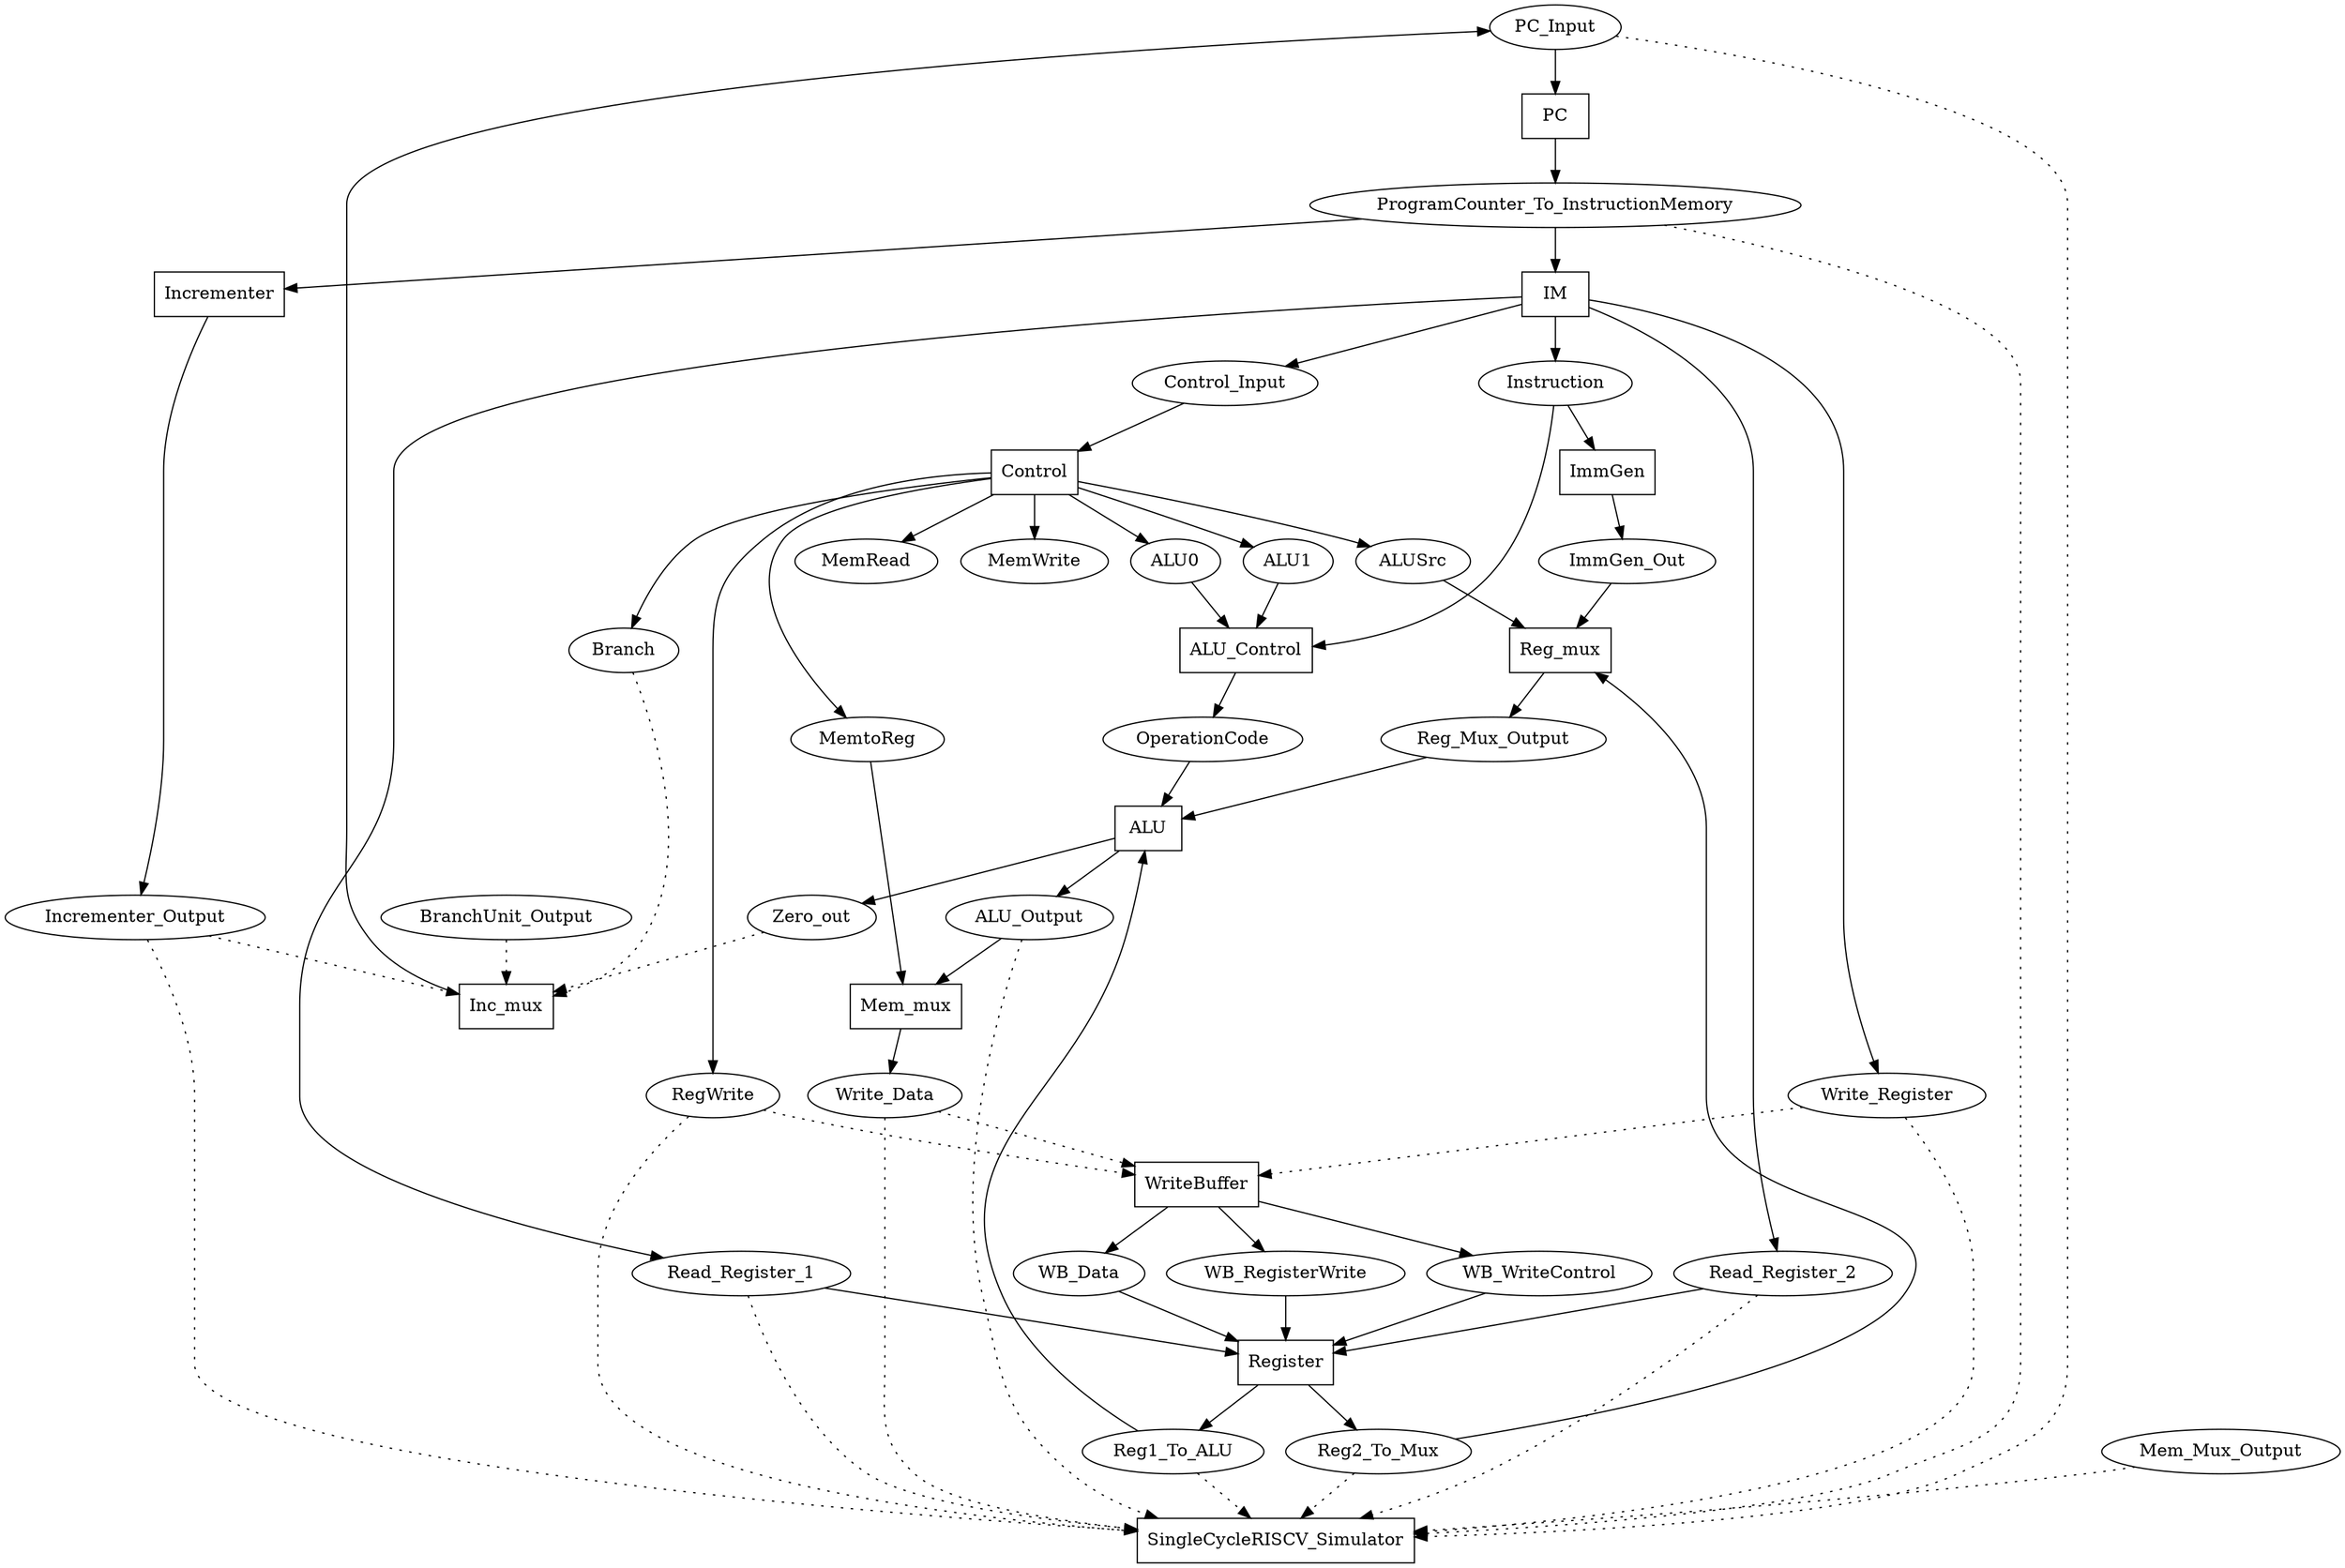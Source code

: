 digraph SingleCycleRISCV {
"PC_Input" [shape=oval];
"ProgramCounter_To_InstructionMemory" [shape=oval];
"Instruction" [shape=oval];
"Control_Input" [shape=oval];
"ALU1" [shape=oval];
"ALU0" [shape=oval];
"Read_Register_1" [shape=oval];
"Read_Register_2" [shape=oval];
"WB_Data" [shape=oval];
"WB_RegisterWrite" [shape=oval];
"WB_WriteControl" [shape=oval];
"OperationCode" [shape=oval];
"Reg1_To_ALU" [shape=oval];
"Reg_Mux_Output" [shape=oval];
"Reg2_To_Mux" [shape=oval];
"ALUSrc" [shape=oval];
"ImmGen_Out" [shape=oval];
"ALU_Output" [shape=oval];
"MemtoReg" [shape=oval];
"Incrementer_Output" [shape=oval];
"Write_Register" [shape=oval];
"RegWrite" [shape=oval];
"MemRead" [shape=oval];
"MemWrite" [shape=oval];
"Branch" [shape=oval];
"Zero_out" [shape=oval];
"Write_Data" [shape=oval];
"Mem_Mux_Output" [shape=oval];
"BranchUnit_Output" [shape=oval];
"PC" [shape=box];
"Incrementer" [shape=box];
"IM" [shape=box];
"ImmGen" [shape=box];
"ALU_Control" [shape=box];
"Control" [shape=box];
"Register" [shape=box];
"ALU" [shape=box];
"Reg_mux" [shape=box];
"Mem_mux" [shape=box];
"Inc_mux" [shape=box];
"WriteBuffer" [shape=box];
"SingleCycleRISCV_Simulator" [shape=box];
"PC_Input" -> "PC";
"ProgramCounter_To_InstructionMemory" -> "Incrementer";
"ProgramCounter_To_InstructionMemory" -> "IM";
"Instruction" -> "ImmGen";
"Instruction" -> "ALU_Control";
"Control_Input" -> "Control";
"ALU1" -> "ALU_Control";
"ALU0" -> "ALU_Control";
"Read_Register_1" -> "Register";
"Read_Register_2" -> "Register";
"WB_Data" -> "Register";
"WB_RegisterWrite" -> "Register";
"WB_WriteControl" -> "Register";
"OperationCode" -> "ALU";
"Reg1_To_ALU" -> "ALU";
"Reg_Mux_Output" -> "ALU";
"Reg2_To_Mux" -> "Reg_mux";
"ALUSrc" -> "Reg_mux";
"ImmGen_Out" -> "Reg_mux";
"ALU_Output" -> "Mem_mux";
"MemtoReg" -> "Mem_mux";
"PC" -> "ProgramCounter_To_InstructionMemory";
"Incrementer" -> "Incrementer_Output";
"Inc_mux" -> "PC_Input";
"IM" -> "Read_Register_1";
"IM" -> "Read_Register_2";
"IM" -> "Write_Register";
"IM" -> "Control_Input";
"IM" -> "Instruction";
"ImmGen" -> "ImmGen_Out";
"Control" -> "ALUSrc";
"Control" -> "MemtoReg";
"Control" -> "RegWrite";
"Control" -> "MemRead";
"Control" -> "MemWrite";
"Control" -> "Branch";
"Control" -> "ALU1";
"Control" -> "ALU0";
"ALU_Control" -> "OperationCode";
"Register" -> "Reg1_To_ALU";
"Register" -> "Reg2_To_Mux";
"ALU" -> "ALU_Output";
"ALU" -> "Zero_out";
"Reg_mux" -> "Reg_Mux_Output";
"Mem_mux" -> "Write_Data";
"WriteBuffer" -> "WB_Data";
"WriteBuffer" -> "WB_RegisterWrite";
"WriteBuffer" -> "WB_WriteControl";
"ProgramCounter_To_InstructionMemory" -> "SingleCycleRISCV_Simulator" [style=dotted];
"PC_Input" -> "SingleCycleRISCV_Simulator" [style=dotted];
"Incrementer_Output" -> "SingleCycleRISCV_Simulator" [style=dotted];
"Incrementer_Output" -> "Inc_mux" [style=dotted];
"Read_Register_1" -> "SingleCycleRISCV_Simulator" [style=dotted];
"Read_Register_2" -> "SingleCycleRISCV_Simulator" [style=dotted];
"Write_Register" -> "SingleCycleRISCV_Simulator" [style=dotted];
"Write_Register" -> "WriteBuffer" [style=dotted];
"Write_Data" -> "SingleCycleRISCV_Simulator" [style=dotted];
"Write_Data" -> "WriteBuffer" [style=dotted];
"RegWrite" -> "SingleCycleRISCV_Simulator" [style=dotted];
"RegWrite" -> "WriteBuffer" [style=dotted];
"Reg1_To_ALU" -> "SingleCycleRISCV_Simulator" [style=dotted];
"Reg2_To_Mux" -> "SingleCycleRISCV_Simulator" [style=dotted];
"ALU_Output" -> "SingleCycleRISCV_Simulator" [style=dotted];
"Mem_Mux_Output" -> "SingleCycleRISCV_Simulator" [style=dotted];
"Zero_out" -> "Inc_mux" [style=dotted];
"Branch" -> "Inc_mux" [style=dotted];
"BranchUnit_Output" -> "Inc_mux" [style=dotted];
}
